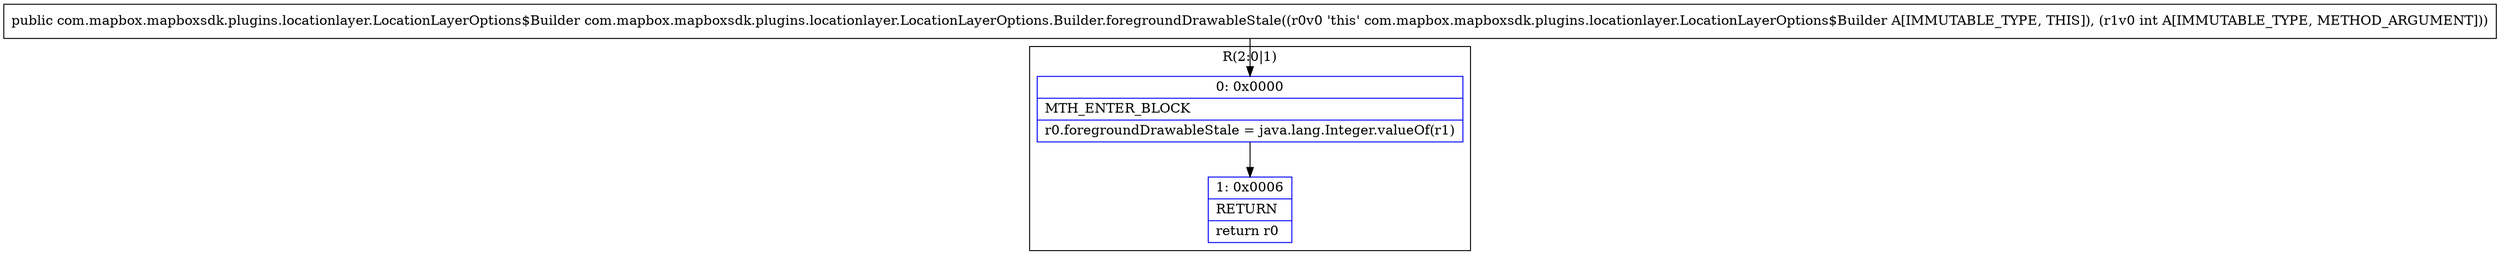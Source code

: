 digraph "CFG forcom.mapbox.mapboxsdk.plugins.locationlayer.LocationLayerOptions.Builder.foregroundDrawableStale(I)Lcom\/mapbox\/mapboxsdk\/plugins\/locationlayer\/LocationLayerOptions$Builder;" {
subgraph cluster_Region_935365965 {
label = "R(2:0|1)";
node [shape=record,color=blue];
Node_0 [shape=record,label="{0\:\ 0x0000|MTH_ENTER_BLOCK\l|r0.foregroundDrawableStale = java.lang.Integer.valueOf(r1)\l}"];
Node_1 [shape=record,label="{1\:\ 0x0006|RETURN\l|return r0\l}"];
}
MethodNode[shape=record,label="{public com.mapbox.mapboxsdk.plugins.locationlayer.LocationLayerOptions$Builder com.mapbox.mapboxsdk.plugins.locationlayer.LocationLayerOptions.Builder.foregroundDrawableStale((r0v0 'this' com.mapbox.mapboxsdk.plugins.locationlayer.LocationLayerOptions$Builder A[IMMUTABLE_TYPE, THIS]), (r1v0 int A[IMMUTABLE_TYPE, METHOD_ARGUMENT])) }"];
MethodNode -> Node_0;
Node_0 -> Node_1;
}

